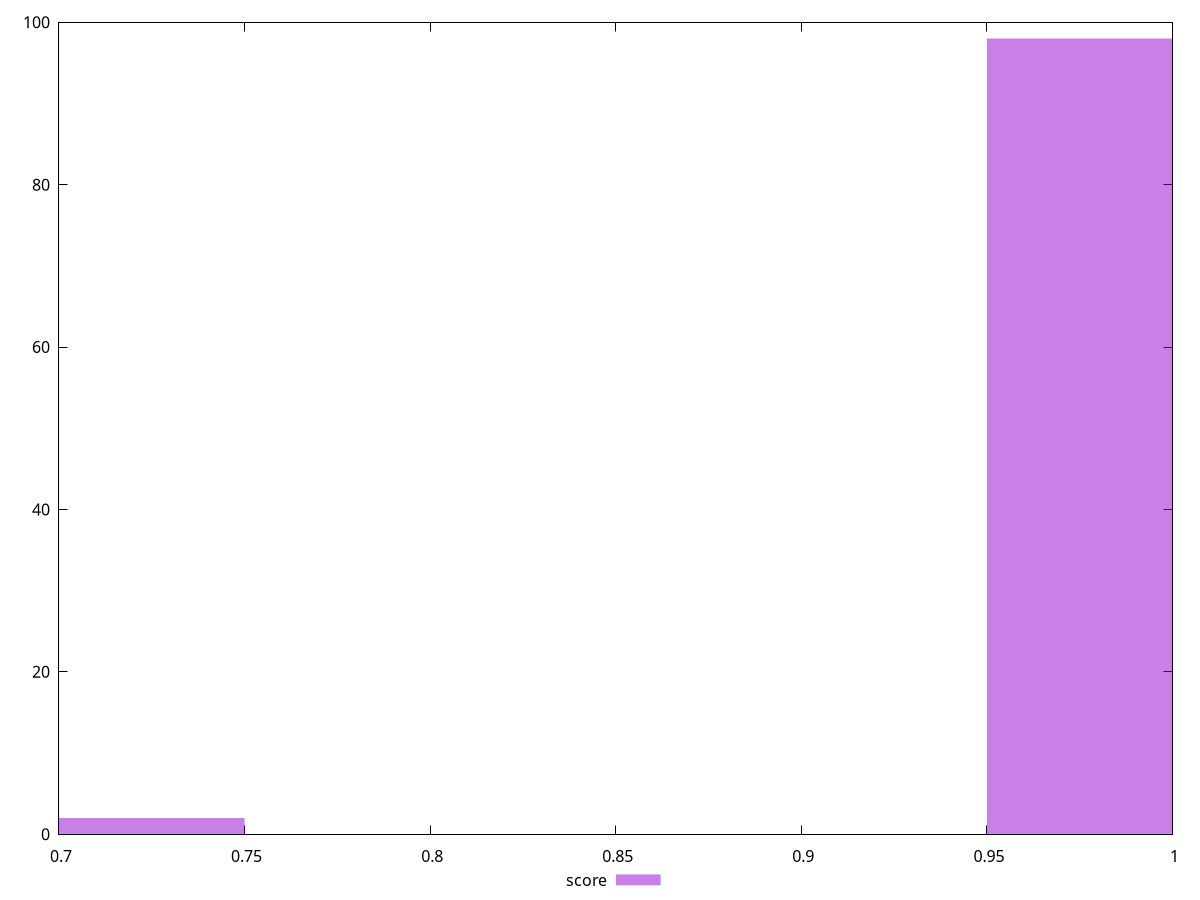 reset

$score <<EOF
0.7000000000000001 2
1 98
EOF

set key outside below
set boxwidth 0.1
set xrange [0.7:1]
set yrange [0:100]
set trange [0:100]
set style fill transparent solid 0.5 noborder
set terminal svg size 640, 490 enhanced background rgb 'white'
set output "report_00019_2021-02-10T18-14-37.922Z//speed-index/samples/pages+cached+noadtech+nomedia+nocss/score/histogram.svg"

plot $score title "score" with boxes

reset
